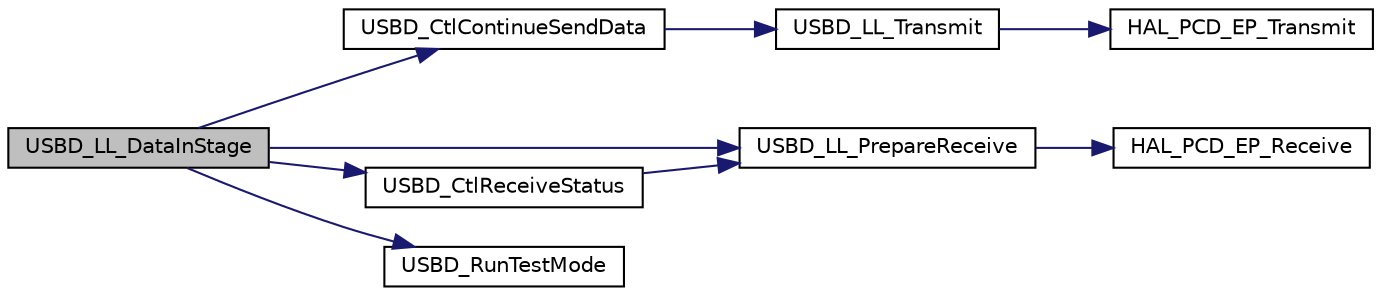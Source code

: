 digraph "USBD_LL_DataInStage"
{
  edge [fontname="Helvetica",fontsize="10",labelfontname="Helvetica",labelfontsize="10"];
  node [fontname="Helvetica",fontsize="10",shape=record];
  rankdir="LR";
  Node26 [label="USBD_LL_DataInStage",height=0.2,width=0.4,color="black", fillcolor="grey75", style="filled", fontcolor="black"];
  Node26 -> Node27 [color="midnightblue",fontsize="10",style="solid",fontname="Helvetica"];
  Node27 [label="USBD_CtlContinueSendData",height=0.2,width=0.4,color="black", fillcolor="white", style="filled",URL="$group___u_s_b_d___i_o_r_e_q___exported___functions_prototype.html#gaf07248d84e87cdf14db392f94b369744",tooltip="USBD_CtlContinueSendData continue sending data on the ctl pipe. "];
  Node27 -> Node28 [color="midnightblue",fontsize="10",style="solid",fontname="Helvetica"];
  Node28 [label="USBD_LL_Transmit",height=0.2,width=0.4,color="black", fillcolor="white", style="filled",URL="$group___u_s_b_d___c_o_r_e___exported___functions_prototype.html#gab87eb9f3d4d9f8956d2c6b77230f265c",tooltip="Transmits data over an endpoint. "];
  Node28 -> Node29 [color="midnightblue",fontsize="10",style="solid",fontname="Helvetica"];
  Node29 [label="HAL_PCD_EP_Transmit",height=0.2,width=0.4,color="black", fillcolor="white", style="filled",URL="$group___p_c_d___exported___functions___group3.html#ga116ada543442c8f7a1003c4d4c211618"];
  Node26 -> Node30 [color="midnightblue",fontsize="10",style="solid",fontname="Helvetica"];
  Node30 [label="USBD_LL_PrepareReceive",height=0.2,width=0.4,color="black", fillcolor="white", style="filled",URL="$group___u_s_b_d___c_o_r_e___exported___functions_prototype.html#ga259b00707b333065b66be515dd019428",tooltip="Prepares an endpoint for reception. "];
  Node30 -> Node31 [color="midnightblue",fontsize="10",style="solid",fontname="Helvetica"];
  Node31 [label="HAL_PCD_EP_Receive",height=0.2,width=0.4,color="black", fillcolor="white", style="filled",URL="$group___p_c_d___exported___functions___group3.html#ga0029fe7a8d3db91b13637e2507fba60c"];
  Node26 -> Node32 [color="midnightblue",fontsize="10",style="solid",fontname="Helvetica"];
  Node32 [label="USBD_CtlReceiveStatus",height=0.2,width=0.4,color="black", fillcolor="white", style="filled",URL="$group___u_s_b_d___i_o_r_e_q___exported___functions_prototype.html#gad5e847f89ca67a6b2154a72d0aa25e9a",tooltip="USBD_CtlReceiveStatus receive zero lzngth packet on the ctl pipe. "];
  Node32 -> Node30 [color="midnightblue",fontsize="10",style="solid",fontname="Helvetica"];
  Node26 -> Node33 [color="midnightblue",fontsize="10",style="solid",fontname="Helvetica"];
  Node33 [label="USBD_RunTestMode",height=0.2,width=0.4,color="black", fillcolor="white", style="filled",URL="$group___u_s_b_d___c_o_r_e___private___functions.html#ga35f08f4623530af369ab0c326a814512",tooltip="USBD_RunTestMode Launch test mode process. "];
}

